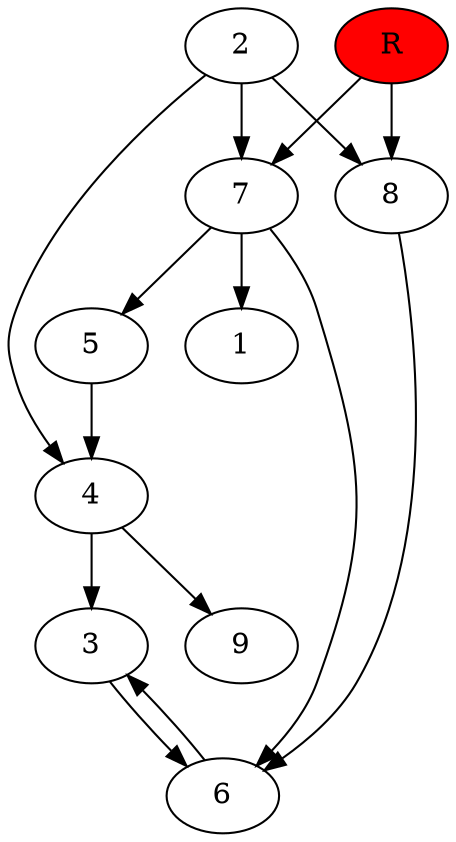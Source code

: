 digraph prb36678 {
	1
	2
	3
	4
	5
	6
	7
	8
	R [fillcolor="#ff0000" style=filled]
	2 -> 4
	2 -> 7
	2 -> 8
	3 -> 6
	4 -> 3
	4 -> 9
	5 -> 4
	6 -> 3
	7 -> 1
	7 -> 5
	7 -> 6
	8 -> 6
	R -> 7
	R -> 8
}
